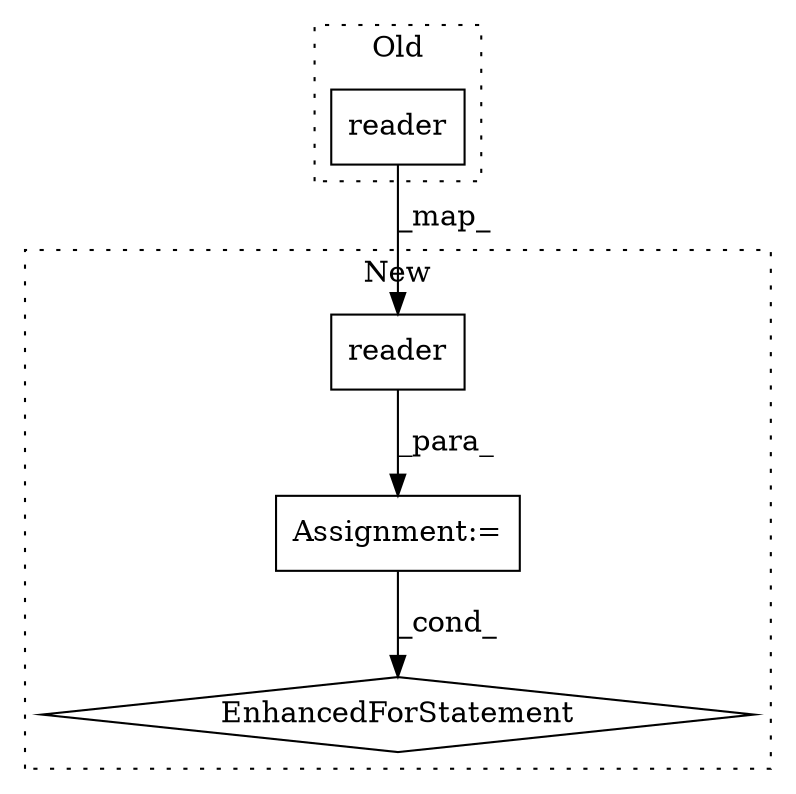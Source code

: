 digraph G {
subgraph cluster0 {
1 [label="reader" a="32" s="1267,1289" l="7,1" shape="box"];
label = "Old";
style="dotted";
}
subgraph cluster1 {
2 [label="reader" a="32" s="1410,1432" l="7,1" shape="box"];
3 [label="Assignment:=" a="7" s="1460,1552" l="57,2" shape="box"];
4 [label="EnhancedForStatement" a="70" s="1460,1552" l="57,2" shape="diamond"];
label = "New";
style="dotted";
}
1 -> 2 [label="_map_"];
2 -> 3 [label="_para_"];
3 -> 4 [label="_cond_"];
}